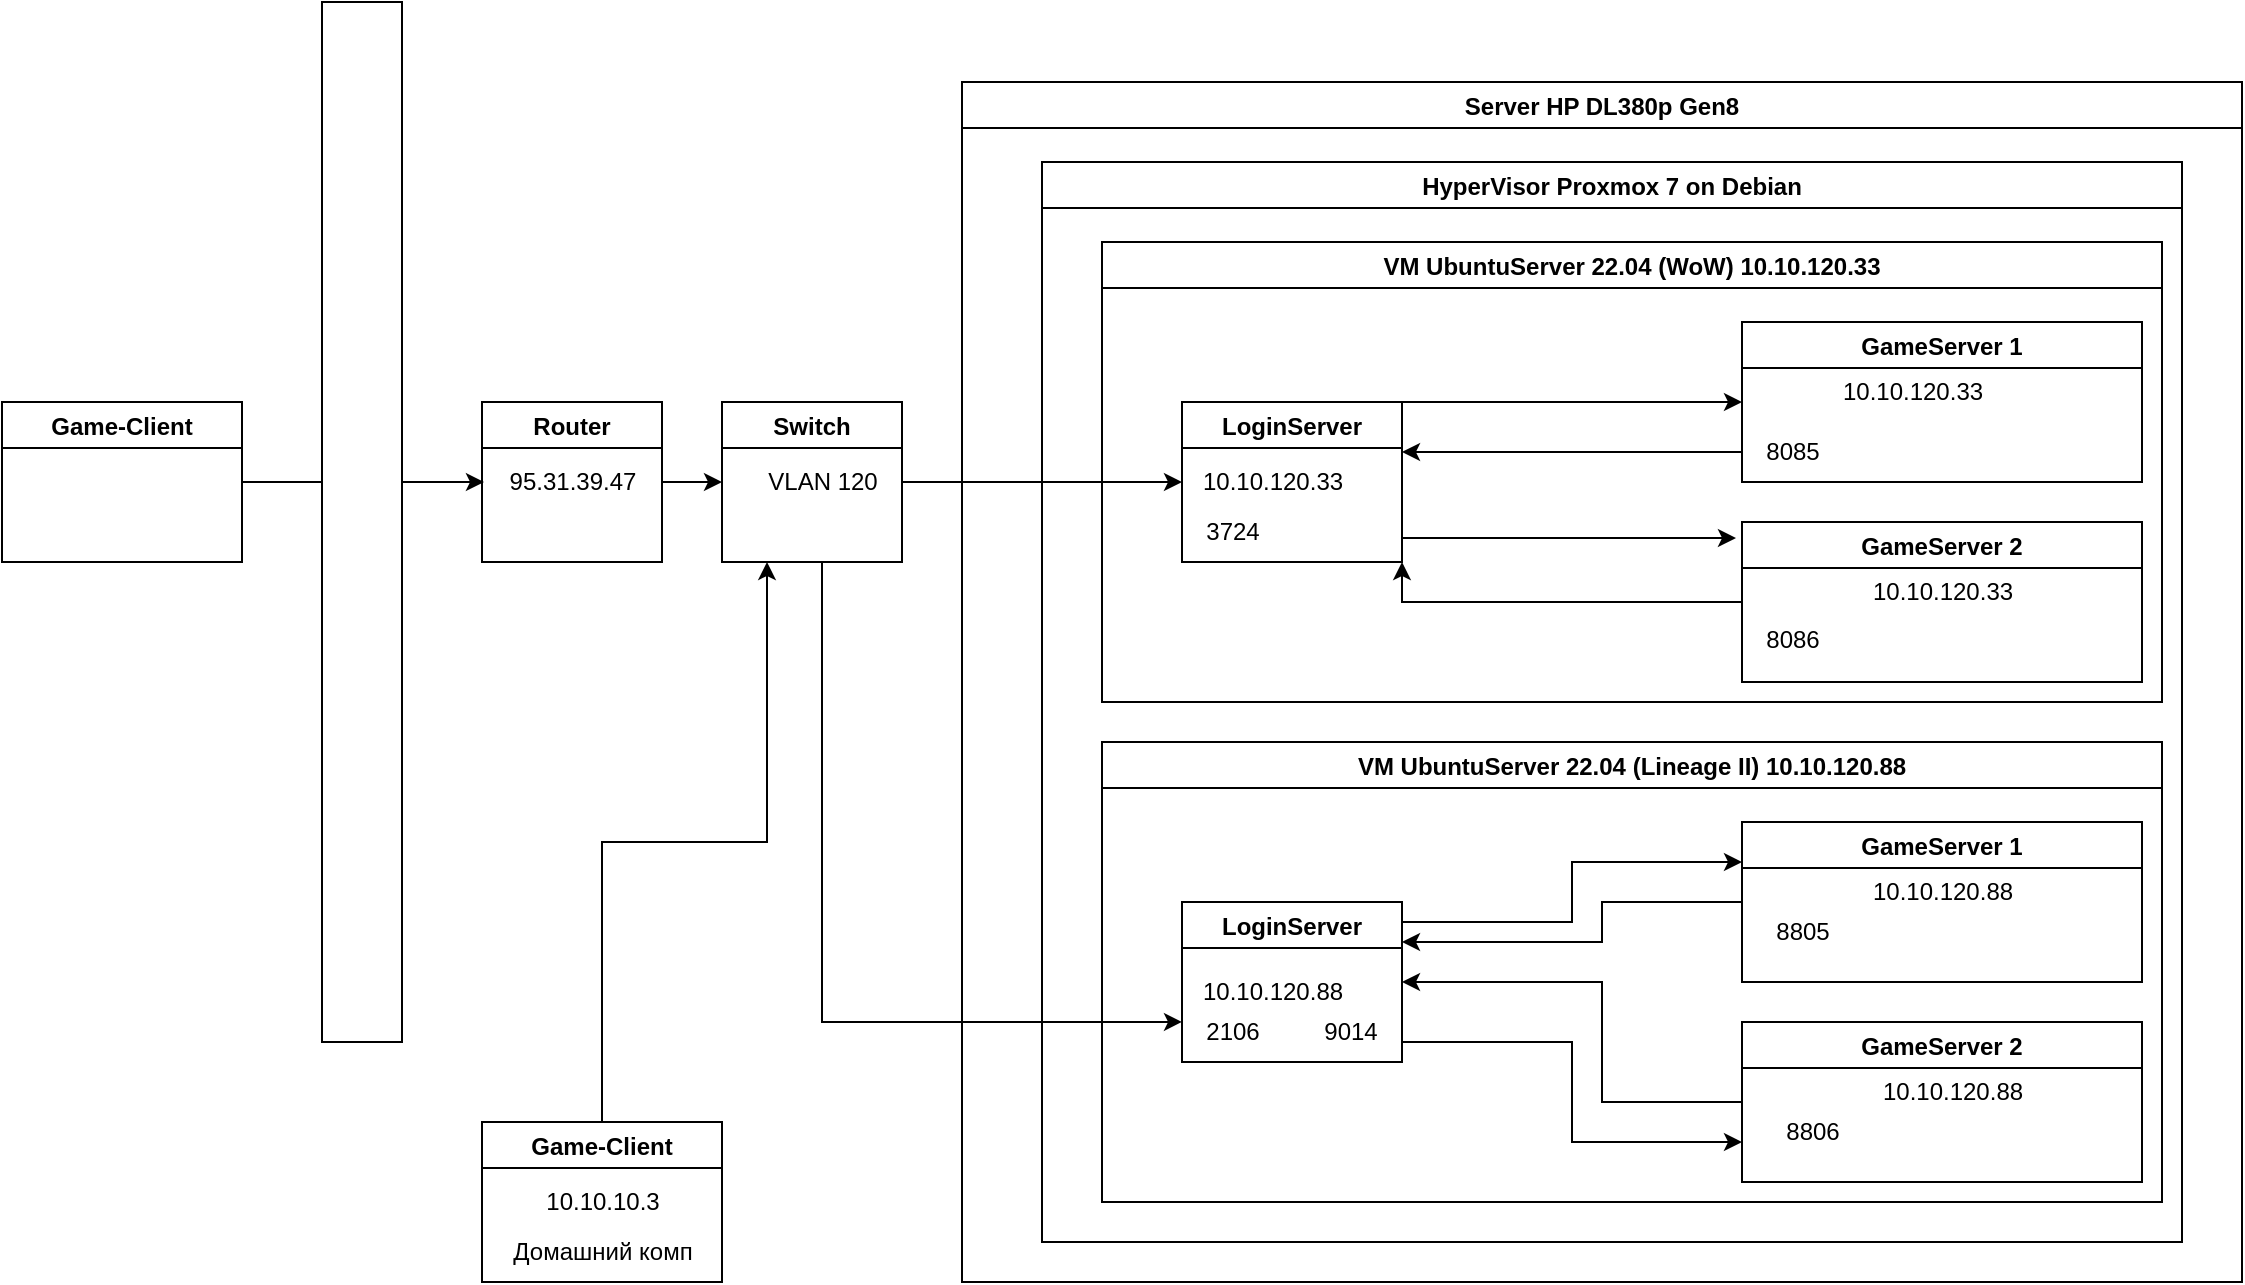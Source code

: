 <mxfile version="20.4.0" type="github">
  <diagram id="OS7P-B7sVEWqs3JCQZ2V" name="Страница 1">
    <mxGraphModel dx="1422" dy="789" grid="1" gridSize="10" guides="1" tooltips="1" connect="1" arrows="1" fold="1" page="1" pageScale="1" pageWidth="1169" pageHeight="827" math="0" shadow="0">
      <root>
        <mxCell id="0" />
        <mxCell id="1" parent="0" />
        <mxCell id="ohoN5WI_4kR045ZaDAsY-43" style="edgeStyle=orthogonalEdgeStyle;rounded=0;orthogonalLoop=1;jettySize=auto;html=1;entryX=-0.015;entryY=0.1;entryDx=0;entryDy=0;entryPerimeter=0;" edge="1" parent="1" source="ohoN5WI_4kR045ZaDAsY-1" target="ohoN5WI_4kR045ZaDAsY-3">
          <mxGeometry relative="1" as="geometry">
            <Array as="points">
              <mxPoint x="810" y="348" />
              <mxPoint x="810" y="348" />
            </Array>
          </mxGeometry>
        </mxCell>
        <mxCell id="ohoN5WI_4kR045ZaDAsY-45" style="edgeStyle=orthogonalEdgeStyle;rounded=0;orthogonalLoop=1;jettySize=auto;html=1;entryX=0;entryY=0.5;entryDx=0;entryDy=0;" edge="1" parent="1" source="ohoN5WI_4kR045ZaDAsY-1" target="ohoN5WI_4kR045ZaDAsY-2">
          <mxGeometry relative="1" as="geometry">
            <Array as="points">
              <mxPoint x="790" y="280" />
              <mxPoint x="790" y="280" />
            </Array>
          </mxGeometry>
        </mxCell>
        <mxCell id="ohoN5WI_4kR045ZaDAsY-1" value="LoginServer" style="swimlane;" vertex="1" parent="1">
          <mxGeometry x="630" y="280" width="110" height="80" as="geometry" />
        </mxCell>
        <mxCell id="ohoN5WI_4kR045ZaDAsY-2" value="GameServer 1" style="swimlane;" vertex="1" parent="1">
          <mxGeometry x="910" y="240" width="200" height="80" as="geometry" />
        </mxCell>
        <mxCell id="ohoN5WI_4kR045ZaDAsY-57" style="edgeStyle=orthogonalEdgeStyle;rounded=0;orthogonalLoop=1;jettySize=auto;html=1;entryX=0.011;entryY=0.5;entryDx=0;entryDy=0;entryPerimeter=0;" edge="1" parent="1" source="ohoN5WI_4kR045ZaDAsY-4" target="ohoN5WI_4kR045ZaDAsY-14">
          <mxGeometry relative="1" as="geometry" />
        </mxCell>
        <mxCell id="ohoN5WI_4kR045ZaDAsY-4" value="Game-Client" style="swimlane;" vertex="1" parent="1">
          <mxGeometry x="40" y="280" width="120" height="80" as="geometry" />
        </mxCell>
        <mxCell id="ohoN5WI_4kR045ZaDAsY-56" style="edgeStyle=orthogonalEdgeStyle;rounded=0;orthogonalLoop=1;jettySize=auto;html=1;entryX=0;entryY=0.5;entryDx=0;entryDy=0;" edge="1" parent="1" source="ohoN5WI_4kR045ZaDAsY-5" target="ohoN5WI_4kR045ZaDAsY-7">
          <mxGeometry relative="1" as="geometry" />
        </mxCell>
        <mxCell id="ohoN5WI_4kR045ZaDAsY-5" value="Router" style="swimlane;" vertex="1" parent="1">
          <mxGeometry x="280" y="280" width="90" height="80" as="geometry" />
        </mxCell>
        <mxCell id="ohoN5WI_4kR045ZaDAsY-14" value="95.31.39.47" style="text;html=1;align=center;verticalAlign=middle;resizable=0;points=[];autosize=1;strokeColor=none;fillColor=none;" vertex="1" parent="ohoN5WI_4kR045ZaDAsY-5">
          <mxGeometry y="25" width="90" height="30" as="geometry" />
        </mxCell>
        <mxCell id="ohoN5WI_4kR045ZaDAsY-6" value="" style="rounded=0;whiteSpace=wrap;html=1;" vertex="1" parent="1">
          <mxGeometry x="200" y="80" width="40" height="520" as="geometry" />
        </mxCell>
        <mxCell id="ohoN5WI_4kR045ZaDAsY-55" style="edgeStyle=orthogonalEdgeStyle;rounded=0;orthogonalLoop=1;jettySize=auto;html=1;entryX=0;entryY=0.333;entryDx=0;entryDy=0;entryPerimeter=0;" edge="1" parent="1" source="ohoN5WI_4kR045ZaDAsY-7" target="ohoN5WI_4kR045ZaDAsY-30">
          <mxGeometry relative="1" as="geometry">
            <mxPoint x="445" y="590" as="targetPoint" />
            <Array as="points">
              <mxPoint x="450" y="590" />
            </Array>
          </mxGeometry>
        </mxCell>
        <mxCell id="ohoN5WI_4kR045ZaDAsY-7" value="Switch" style="swimlane;" vertex="1" parent="1">
          <mxGeometry x="400" y="280" width="90" height="80" as="geometry" />
        </mxCell>
        <mxCell id="ohoN5WI_4kR045ZaDAsY-8" value="Server HP DL380p Gen8" style="swimlane;" vertex="1" parent="1">
          <mxGeometry x="520" y="120" width="640" height="600" as="geometry" />
        </mxCell>
        <mxCell id="ohoN5WI_4kR045ZaDAsY-11" value="HyperVisor Proxmox 7 on Debian" style="swimlane;" vertex="1" parent="ohoN5WI_4kR045ZaDAsY-8">
          <mxGeometry x="40" y="40" width="570" height="540" as="geometry" />
        </mxCell>
        <mxCell id="ohoN5WI_4kR045ZaDAsY-12" value="VM UbuntuServer 22.04 (WoW) 10.10.120.33" style="swimlane;" vertex="1" parent="ohoN5WI_4kR045ZaDAsY-11">
          <mxGeometry x="30" y="40" width="530" height="230" as="geometry" />
        </mxCell>
        <mxCell id="ohoN5WI_4kR045ZaDAsY-16" value="10.10.120.33" style="text;html=1;align=center;verticalAlign=middle;resizable=0;points=[];autosize=1;strokeColor=none;fillColor=none;" vertex="1" parent="ohoN5WI_4kR045ZaDAsY-12">
          <mxGeometry x="40" y="105" width="90" height="30" as="geometry" />
        </mxCell>
        <mxCell id="ohoN5WI_4kR045ZaDAsY-19" value="8085" style="text;html=1;align=center;verticalAlign=middle;resizable=0;points=[];autosize=1;strokeColor=none;fillColor=none;" vertex="1" parent="ohoN5WI_4kR045ZaDAsY-12">
          <mxGeometry x="320" y="90" width="50" height="30" as="geometry" />
        </mxCell>
        <mxCell id="ohoN5WI_4kR045ZaDAsY-3" value="GameServer 2" style="swimlane;" vertex="1" parent="ohoN5WI_4kR045ZaDAsY-12">
          <mxGeometry x="320" y="140" width="200" height="80" as="geometry" />
        </mxCell>
        <mxCell id="ohoN5WI_4kR045ZaDAsY-20" value="10.10.120.33" style="text;html=1;align=center;verticalAlign=middle;resizable=0;points=[];autosize=1;strokeColor=none;fillColor=none;" vertex="1" parent="ohoN5WI_4kR045ZaDAsY-3">
          <mxGeometry x="55" y="20" width="90" height="30" as="geometry" />
        </mxCell>
        <mxCell id="ohoN5WI_4kR045ZaDAsY-23" value="8086" style="text;html=1;align=center;verticalAlign=middle;resizable=0;points=[];autosize=1;strokeColor=none;fillColor=none;" vertex="1" parent="ohoN5WI_4kR045ZaDAsY-3">
          <mxGeometry y="44" width="50" height="30" as="geometry" />
        </mxCell>
        <mxCell id="ohoN5WI_4kR045ZaDAsY-22" value="10.10.120.33" style="text;html=1;align=center;verticalAlign=middle;resizable=0;points=[];autosize=1;strokeColor=none;fillColor=none;" vertex="1" parent="ohoN5WI_4kR045ZaDAsY-12">
          <mxGeometry x="360" y="60" width="90" height="30" as="geometry" />
        </mxCell>
        <mxCell id="ohoN5WI_4kR045ZaDAsY-37" value="3724" style="text;html=1;align=center;verticalAlign=middle;resizable=0;points=[];autosize=1;strokeColor=none;fillColor=none;" vertex="1" parent="ohoN5WI_4kR045ZaDAsY-12">
          <mxGeometry x="40" y="130" width="50" height="30" as="geometry" />
        </mxCell>
        <mxCell id="ohoN5WI_4kR045ZaDAsY-13" value="VM UbuntuServer 22.04 (Lineage II) 10.10.120.88" style="swimlane;" vertex="1" parent="ohoN5WI_4kR045ZaDAsY-11">
          <mxGeometry x="30" y="290" width="530" height="230" as="geometry" />
        </mxCell>
        <mxCell id="ohoN5WI_4kR045ZaDAsY-50" style="edgeStyle=orthogonalEdgeStyle;rounded=0;orthogonalLoop=1;jettySize=auto;html=1;entryX=0;entryY=0.25;entryDx=0;entryDy=0;" edge="1" parent="ohoN5WI_4kR045ZaDAsY-13" source="ohoN5WI_4kR045ZaDAsY-24" target="ohoN5WI_4kR045ZaDAsY-25">
          <mxGeometry relative="1" as="geometry">
            <Array as="points">
              <mxPoint x="235" y="90" />
              <mxPoint x="235" y="60" />
            </Array>
          </mxGeometry>
        </mxCell>
        <mxCell id="ohoN5WI_4kR045ZaDAsY-51" style="edgeStyle=orthogonalEdgeStyle;rounded=0;orthogonalLoop=1;jettySize=auto;html=1;entryX=0;entryY=0.75;entryDx=0;entryDy=0;" edge="1" parent="ohoN5WI_4kR045ZaDAsY-13" source="ohoN5WI_4kR045ZaDAsY-24" target="ohoN5WI_4kR045ZaDAsY-26">
          <mxGeometry relative="1" as="geometry">
            <Array as="points">
              <mxPoint x="235" y="150" />
              <mxPoint x="235" y="200" />
            </Array>
          </mxGeometry>
        </mxCell>
        <mxCell id="ohoN5WI_4kR045ZaDAsY-24" value="LoginServer" style="swimlane;" vertex="1" parent="ohoN5WI_4kR045ZaDAsY-13">
          <mxGeometry x="40" y="80" width="110" height="80" as="geometry" />
        </mxCell>
        <mxCell id="ohoN5WI_4kR045ZaDAsY-29" value="10.10.120.88" style="text;html=1;align=center;verticalAlign=middle;resizable=0;points=[];autosize=1;strokeColor=none;fillColor=none;" vertex="1" parent="ohoN5WI_4kR045ZaDAsY-24">
          <mxGeometry y="30" width="90" height="30" as="geometry" />
        </mxCell>
        <mxCell id="ohoN5WI_4kR045ZaDAsY-30" value="2106" style="text;html=1;align=center;verticalAlign=middle;resizable=0;points=[];autosize=1;strokeColor=none;fillColor=none;" vertex="1" parent="ohoN5WI_4kR045ZaDAsY-24">
          <mxGeometry y="50" width="50" height="30" as="geometry" />
        </mxCell>
        <mxCell id="ohoN5WI_4kR045ZaDAsY-39" value="9014" style="text;html=1;align=center;verticalAlign=middle;resizable=0;points=[];autosize=1;strokeColor=none;fillColor=none;" vertex="1" parent="ohoN5WI_4kR045ZaDAsY-24">
          <mxGeometry x="59" y="50" width="50" height="30" as="geometry" />
        </mxCell>
        <mxCell id="ohoN5WI_4kR045ZaDAsY-53" style="edgeStyle=orthogonalEdgeStyle;rounded=0;orthogonalLoop=1;jettySize=auto;html=1;entryX=1;entryY=0.25;entryDx=0;entryDy=0;" edge="1" parent="ohoN5WI_4kR045ZaDAsY-13" source="ohoN5WI_4kR045ZaDAsY-25" target="ohoN5WI_4kR045ZaDAsY-24">
          <mxGeometry relative="1" as="geometry">
            <Array as="points">
              <mxPoint x="250" y="80" />
              <mxPoint x="250" y="100" />
            </Array>
          </mxGeometry>
        </mxCell>
        <mxCell id="ohoN5WI_4kR045ZaDAsY-25" value="GameServer 1" style="swimlane;" vertex="1" parent="ohoN5WI_4kR045ZaDAsY-13">
          <mxGeometry x="320" y="40" width="200" height="80" as="geometry" />
        </mxCell>
        <mxCell id="ohoN5WI_4kR045ZaDAsY-31" value="10.10.120.88" style="text;html=1;align=center;verticalAlign=middle;resizable=0;points=[];autosize=1;strokeColor=none;fillColor=none;" vertex="1" parent="ohoN5WI_4kR045ZaDAsY-25">
          <mxGeometry x="55" y="20" width="90" height="30" as="geometry" />
        </mxCell>
        <mxCell id="ohoN5WI_4kR045ZaDAsY-32" value="8805" style="text;html=1;align=center;verticalAlign=middle;resizable=0;points=[];autosize=1;strokeColor=none;fillColor=none;" vertex="1" parent="ohoN5WI_4kR045ZaDAsY-25">
          <mxGeometry x="5" y="40" width="50" height="30" as="geometry" />
        </mxCell>
        <mxCell id="ohoN5WI_4kR045ZaDAsY-52" style="edgeStyle=orthogonalEdgeStyle;rounded=0;orthogonalLoop=1;jettySize=auto;html=1;entryX=1;entryY=0.5;entryDx=0;entryDy=0;" edge="1" parent="ohoN5WI_4kR045ZaDAsY-13" source="ohoN5WI_4kR045ZaDAsY-26" target="ohoN5WI_4kR045ZaDAsY-24">
          <mxGeometry relative="1" as="geometry">
            <Array as="points">
              <mxPoint x="250" y="180" />
              <mxPoint x="250" y="120" />
            </Array>
          </mxGeometry>
        </mxCell>
        <mxCell id="ohoN5WI_4kR045ZaDAsY-26" value="GameServer 2" style="swimlane;" vertex="1" parent="ohoN5WI_4kR045ZaDAsY-13">
          <mxGeometry x="320" y="140" width="200" height="80" as="geometry" />
        </mxCell>
        <mxCell id="ohoN5WI_4kR045ZaDAsY-27" value="10.10.120.88" style="text;html=1;align=center;verticalAlign=middle;resizable=0;points=[];autosize=1;strokeColor=none;fillColor=none;" vertex="1" parent="ohoN5WI_4kR045ZaDAsY-26">
          <mxGeometry x="60" y="20" width="90" height="30" as="geometry" />
        </mxCell>
        <mxCell id="ohoN5WI_4kR045ZaDAsY-28" value="8806" style="text;html=1;align=center;verticalAlign=middle;resizable=0;points=[];autosize=1;strokeColor=none;fillColor=none;" vertex="1" parent="ohoN5WI_4kR045ZaDAsY-26">
          <mxGeometry x="10" y="40" width="50" height="30" as="geometry" />
        </mxCell>
        <mxCell id="ohoN5WI_4kR045ZaDAsY-40" style="edgeStyle=orthogonalEdgeStyle;rounded=0;orthogonalLoop=1;jettySize=auto;html=1;entryX=0;entryY=0.5;entryDx=0;entryDy=0;entryPerimeter=0;" edge="1" parent="1" source="ohoN5WI_4kR045ZaDAsY-15" target="ohoN5WI_4kR045ZaDAsY-16">
          <mxGeometry relative="1" as="geometry" />
        </mxCell>
        <mxCell id="ohoN5WI_4kR045ZaDAsY-15" value="VLAN 120" style="text;html=1;align=center;verticalAlign=middle;resizable=0;points=[];autosize=1;strokeColor=none;fillColor=none;" vertex="1" parent="1">
          <mxGeometry x="410" y="305" width="80" height="30" as="geometry" />
        </mxCell>
        <mxCell id="ohoN5WI_4kR045ZaDAsY-46" style="edgeStyle=orthogonalEdgeStyle;rounded=0;orthogonalLoop=1;jettySize=auto;html=1;" edge="1" parent="1" source="ohoN5WI_4kR045ZaDAsY-19">
          <mxGeometry relative="1" as="geometry">
            <mxPoint x="740" y="305" as="targetPoint" />
          </mxGeometry>
        </mxCell>
        <mxCell id="ohoN5WI_4kR045ZaDAsY-48" style="edgeStyle=orthogonalEdgeStyle;rounded=0;orthogonalLoop=1;jettySize=auto;html=1;entryX=1;entryY=1;entryDx=0;entryDy=0;" edge="1" parent="1" source="ohoN5WI_4kR045ZaDAsY-3" target="ohoN5WI_4kR045ZaDAsY-1">
          <mxGeometry relative="1" as="geometry" />
        </mxCell>
        <mxCell id="ohoN5WI_4kR045ZaDAsY-61" style="edgeStyle=orthogonalEdgeStyle;rounded=0;orthogonalLoop=1;jettySize=auto;html=1;entryX=0.25;entryY=1;entryDx=0;entryDy=0;" edge="1" parent="1" source="ohoN5WI_4kR045ZaDAsY-58" target="ohoN5WI_4kR045ZaDAsY-7">
          <mxGeometry relative="1" as="geometry" />
        </mxCell>
        <mxCell id="ohoN5WI_4kR045ZaDAsY-58" value="Game-Client" style="swimlane;" vertex="1" parent="1">
          <mxGeometry x="280" y="640" width="120" height="80" as="geometry" />
        </mxCell>
        <mxCell id="ohoN5WI_4kR045ZaDAsY-59" value="Домашний комп" style="text;html=1;align=center;verticalAlign=middle;resizable=0;points=[];autosize=1;strokeColor=none;fillColor=none;" vertex="1" parent="ohoN5WI_4kR045ZaDAsY-58">
          <mxGeometry x="5" y="50" width="110" height="30" as="geometry" />
        </mxCell>
        <mxCell id="ohoN5WI_4kR045ZaDAsY-60" value="10.10.10.3" style="text;html=1;align=center;verticalAlign=middle;resizable=0;points=[];autosize=1;strokeColor=none;fillColor=none;" vertex="1" parent="ohoN5WI_4kR045ZaDAsY-58">
          <mxGeometry x="20" y="25" width="80" height="30" as="geometry" />
        </mxCell>
      </root>
    </mxGraphModel>
  </diagram>
</mxfile>
